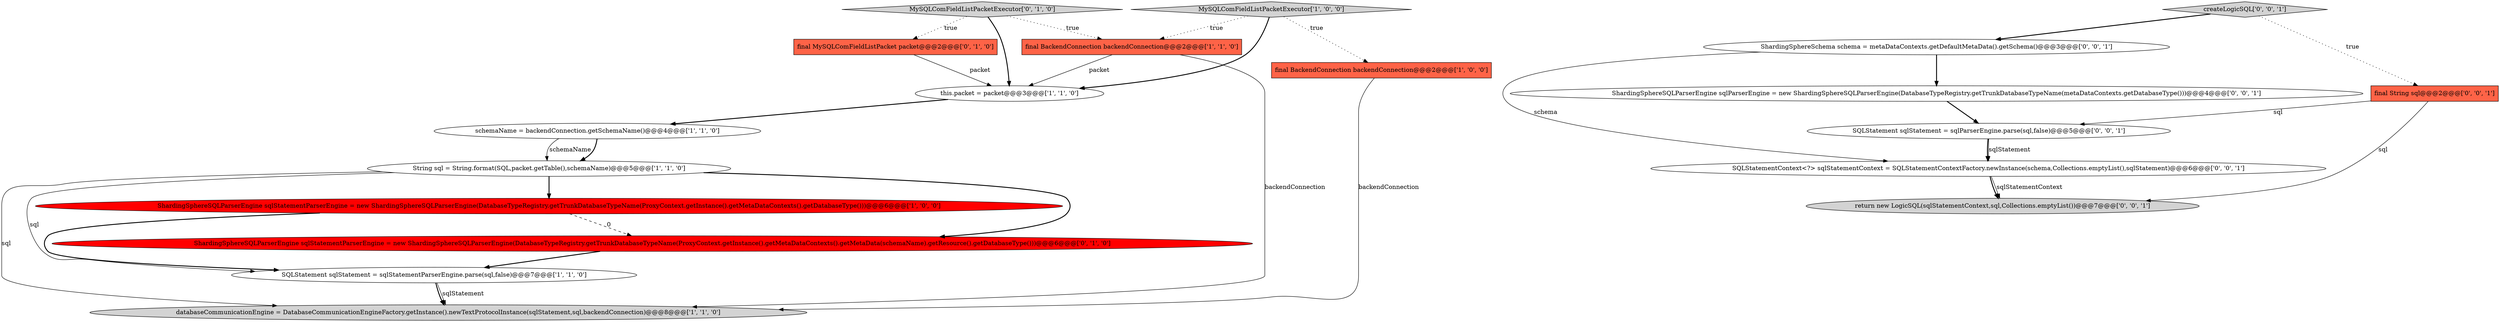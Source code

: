 digraph {
1 [style = filled, label = "String sql = String.format(SQL,packet.getTable(),schemaName)@@@5@@@['1', '1', '0']", fillcolor = white, shape = ellipse image = "AAA0AAABBB1BBB"];
8 [style = filled, label = "schemaName = backendConnection.getSchemaName()@@@4@@@['1', '1', '0']", fillcolor = white, shape = ellipse image = "AAA0AAABBB1BBB"];
5 [style = filled, label = "final BackendConnection backendConnection@@@2@@@['1', '0', '0']", fillcolor = tomato, shape = box image = "AAA0AAABBB1BBB"];
12 [style = filled, label = "ShardingSphereSchema schema = metaDataContexts.getDefaultMetaData().getSchema()@@@3@@@['0', '0', '1']", fillcolor = white, shape = ellipse image = "AAA0AAABBB3BBB"];
18 [style = filled, label = "createLogicSQL['0', '0', '1']", fillcolor = lightgray, shape = diamond image = "AAA0AAABBB3BBB"];
16 [style = filled, label = "final String sql@@@2@@@['0', '0', '1']", fillcolor = tomato, shape = box image = "AAA0AAABBB3BBB"];
13 [style = filled, label = "ShardingSphereSQLParserEngine sqlParserEngine = new ShardingSphereSQLParserEngine(DatabaseTypeRegistry.getTrunkDatabaseTypeName(metaDataContexts.getDatabaseType()))@@@4@@@['0', '0', '1']", fillcolor = white, shape = ellipse image = "AAA0AAABBB3BBB"];
14 [style = filled, label = "return new LogicSQL(sqlStatementContext,sql,Collections.emptyList())@@@7@@@['0', '0', '1']", fillcolor = lightgray, shape = ellipse image = "AAA0AAABBB3BBB"];
0 [style = filled, label = "databaseCommunicationEngine = DatabaseCommunicationEngineFactory.getInstance().newTextProtocolInstance(sqlStatement,sql,backendConnection)@@@8@@@['1', '1', '0']", fillcolor = lightgray, shape = ellipse image = "AAA0AAABBB1BBB"];
7 [style = filled, label = "final BackendConnection backendConnection@@@2@@@['1', '1', '0']", fillcolor = tomato, shape = box image = "AAA0AAABBB1BBB"];
11 [style = filled, label = "MySQLComFieldListPacketExecutor['0', '1', '0']", fillcolor = lightgray, shape = diamond image = "AAA0AAABBB2BBB"];
15 [style = filled, label = "SQLStatement sqlStatement = sqlParserEngine.parse(sql,false)@@@5@@@['0', '0', '1']", fillcolor = white, shape = ellipse image = "AAA0AAABBB3BBB"];
9 [style = filled, label = "final MySQLComFieldListPacket packet@@@2@@@['0', '1', '0']", fillcolor = tomato, shape = box image = "AAA0AAABBB2BBB"];
2 [style = filled, label = "ShardingSphereSQLParserEngine sqlStatementParserEngine = new ShardingSphereSQLParserEngine(DatabaseTypeRegistry.getTrunkDatabaseTypeName(ProxyContext.getInstance().getMetaDataContexts().getDatabaseType()))@@@6@@@['1', '0', '0']", fillcolor = red, shape = ellipse image = "AAA1AAABBB1BBB"];
17 [style = filled, label = "SQLStatementContext<?> sqlStatementContext = SQLStatementContextFactory.newInstance(schema,Collections.emptyList(),sqlStatement)@@@6@@@['0', '0', '1']", fillcolor = white, shape = ellipse image = "AAA0AAABBB3BBB"];
10 [style = filled, label = "ShardingSphereSQLParserEngine sqlStatementParserEngine = new ShardingSphereSQLParserEngine(DatabaseTypeRegistry.getTrunkDatabaseTypeName(ProxyContext.getInstance().getMetaDataContexts().getMetaData(schemaName).getResource().getDatabaseType()))@@@6@@@['0', '1', '0']", fillcolor = red, shape = ellipse image = "AAA1AAABBB2BBB"];
4 [style = filled, label = "this.packet = packet@@@3@@@['1', '1', '0']", fillcolor = white, shape = ellipse image = "AAA0AAABBB1BBB"];
3 [style = filled, label = "SQLStatement sqlStatement = sqlStatementParserEngine.parse(sql,false)@@@7@@@['1', '1', '0']", fillcolor = white, shape = ellipse image = "AAA0AAABBB1BBB"];
6 [style = filled, label = "MySQLComFieldListPacketExecutor['1', '0', '0']", fillcolor = lightgray, shape = diamond image = "AAA0AAABBB1BBB"];
11->7 [style = dotted, label="true"];
16->15 [style = solid, label="sql"];
17->14 [style = solid, label="sqlStatementContext"];
9->4 [style = solid, label="packet"];
3->0 [style = solid, label="sqlStatement"];
18->16 [style = dotted, label="true"];
2->3 [style = bold, label=""];
11->4 [style = bold, label=""];
18->12 [style = bold, label=""];
10->3 [style = bold, label=""];
11->9 [style = dotted, label="true"];
5->0 [style = solid, label="backendConnection"];
7->4 [style = solid, label="packet"];
1->3 [style = solid, label="sql"];
3->0 [style = bold, label=""];
8->1 [style = solid, label="schemaName"];
2->10 [style = dashed, label="0"];
8->1 [style = bold, label=""];
12->13 [style = bold, label=""];
6->4 [style = bold, label=""];
15->17 [style = bold, label=""];
17->14 [style = bold, label=""];
15->17 [style = solid, label="sqlStatement"];
12->17 [style = solid, label="schema"];
7->0 [style = solid, label="backendConnection"];
6->7 [style = dotted, label="true"];
16->14 [style = solid, label="sql"];
4->8 [style = bold, label=""];
1->2 [style = bold, label=""];
13->15 [style = bold, label=""];
1->0 [style = solid, label="sql"];
1->10 [style = bold, label=""];
6->5 [style = dotted, label="true"];
}
